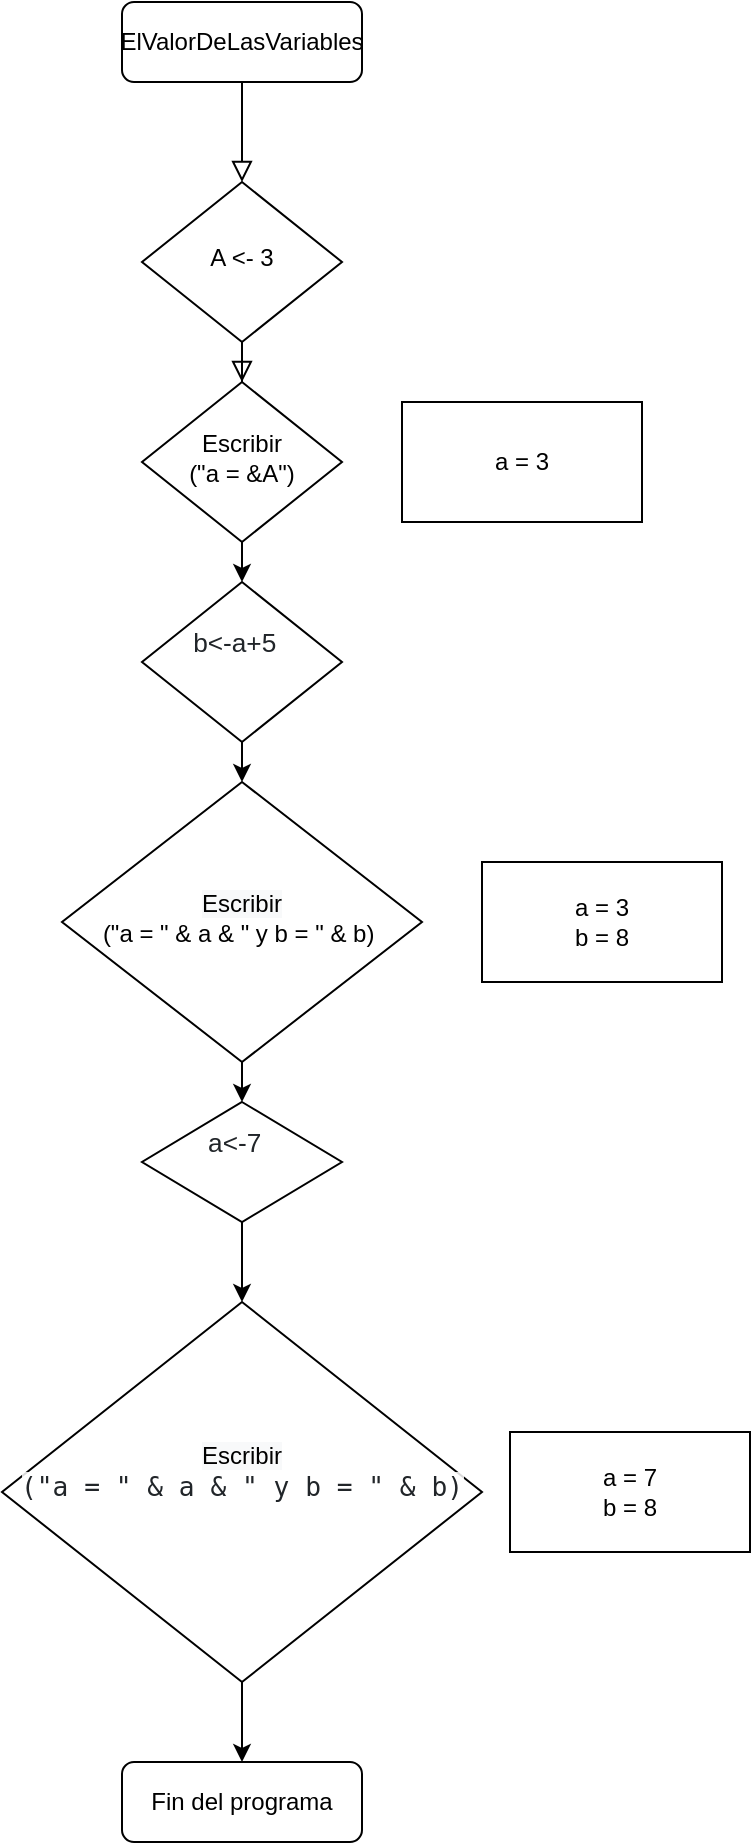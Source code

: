 <mxfile version="16.5.6" type="github">
  <diagram id="C5RBs43oDa-KdzZeNtuy" name="Page-1">
    <mxGraphModel dx="1422" dy="794" grid="1" gridSize="10" guides="1" tooltips="1" connect="1" arrows="1" fold="1" page="1" pageScale="1" pageWidth="827" pageHeight="1169" math="0" shadow="0">
      <root>
        <mxCell id="WIyWlLk6GJQsqaUBKTNV-0" />
        <mxCell id="WIyWlLk6GJQsqaUBKTNV-1" parent="WIyWlLk6GJQsqaUBKTNV-0" />
        <mxCell id="WIyWlLk6GJQsqaUBKTNV-2" value="" style="rounded=0;html=1;jettySize=auto;orthogonalLoop=1;fontSize=11;endArrow=block;endFill=0;endSize=8;strokeWidth=1;shadow=0;labelBackgroundColor=none;edgeStyle=orthogonalEdgeStyle;" parent="WIyWlLk6GJQsqaUBKTNV-1" source="WIyWlLk6GJQsqaUBKTNV-3" target="WIyWlLk6GJQsqaUBKTNV-6" edge="1">
          <mxGeometry relative="1" as="geometry" />
        </mxCell>
        <mxCell id="WIyWlLk6GJQsqaUBKTNV-3" value="ElValorDeLasVariables" style="rounded=1;whiteSpace=wrap;html=1;fontSize=12;glass=0;strokeWidth=1;shadow=0;" parent="WIyWlLk6GJQsqaUBKTNV-1" vertex="1">
          <mxGeometry x="160" y="80" width="120" height="40" as="geometry" />
        </mxCell>
        <mxCell id="WIyWlLk6GJQsqaUBKTNV-4" value="" style="rounded=0;html=1;jettySize=auto;orthogonalLoop=1;fontSize=11;endArrow=block;endFill=0;endSize=8;strokeWidth=1;shadow=0;labelBackgroundColor=none;edgeStyle=orthogonalEdgeStyle;" parent="WIyWlLk6GJQsqaUBKTNV-1" source="WIyWlLk6GJQsqaUBKTNV-6" target="WIyWlLk6GJQsqaUBKTNV-10" edge="1">
          <mxGeometry y="20" relative="1" as="geometry">
            <mxPoint as="offset" />
          </mxGeometry>
        </mxCell>
        <mxCell id="WIyWlLk6GJQsqaUBKTNV-6" value="A &amp;lt;- 3&lt;br&gt;" style="rhombus;whiteSpace=wrap;html=1;shadow=0;fontFamily=Helvetica;fontSize=12;align=center;strokeWidth=1;spacing=6;spacingTop=-4;" parent="WIyWlLk6GJQsqaUBKTNV-1" vertex="1">
          <mxGeometry x="170" y="170" width="100" height="80" as="geometry" />
        </mxCell>
        <mxCell id="sLj_Jrg6_xieLrdvxn8N-3" style="edgeStyle=orthogonalEdgeStyle;rounded=0;orthogonalLoop=1;jettySize=auto;html=1;exitX=0.5;exitY=1;exitDx=0;exitDy=0;entryX=0.5;entryY=0;entryDx=0;entryDy=0;" parent="WIyWlLk6GJQsqaUBKTNV-1" source="WIyWlLk6GJQsqaUBKTNV-10" target="sLj_Jrg6_xieLrdvxn8N-0" edge="1">
          <mxGeometry relative="1" as="geometry" />
        </mxCell>
        <mxCell id="WIyWlLk6GJQsqaUBKTNV-10" value="Escribir&lt;br&gt;(&quot;a = &amp;amp;A&quot;)" style="rhombus;whiteSpace=wrap;html=1;shadow=0;fontFamily=Helvetica;fontSize=12;align=center;strokeWidth=1;spacing=6;spacingTop=-4;" parent="WIyWlLk6GJQsqaUBKTNV-1" vertex="1">
          <mxGeometry x="170" y="270" width="100" height="80" as="geometry" />
        </mxCell>
        <mxCell id="sLj_Jrg6_xieLrdvxn8N-2" style="edgeStyle=orthogonalEdgeStyle;rounded=0;orthogonalLoop=1;jettySize=auto;html=1;exitX=0.5;exitY=1;exitDx=0;exitDy=0;entryX=0.5;entryY=0;entryDx=0;entryDy=0;" parent="WIyWlLk6GJQsqaUBKTNV-1" source="sLj_Jrg6_xieLrdvxn8N-0" target="sLj_Jrg6_xieLrdvxn8N-1" edge="1">
          <mxGeometry relative="1" as="geometry" />
        </mxCell>
        <mxCell id="sLj_Jrg6_xieLrdvxn8N-0" value="&lt;pre id=&quot;yui_3_17_2_1_1644251874829_26&quot; style=&quot;box-sizing: border-box ; font-family: , &amp;#34;menlo&amp;#34; , &amp;#34;monaco&amp;#34; , &amp;#34;consolas&amp;#34; , &amp;#34;liberation mono&amp;#34; , &amp;#34;courier new&amp;#34; , monospace ; font-size: 13.125px ; margin-top: 0px ; margin-bottom: 1rem ; overflow: auto ; color: rgb(33 , 37 , 41) ; text-align: left ; background-color: rgba(255 , 255 , 255 , 0.85)&quot;&gt;&lt;span style=&quot;color: inherit ; font-size: inherit ; font-family: &amp;#34;helvetica&amp;#34; ; white-space: normal&quot;&gt;b&amp;lt;-a+5&amp;nbsp;&amp;nbsp;&lt;/span&gt;&lt;br&gt;&lt;/pre&gt;" style="rhombus;whiteSpace=wrap;html=1;shadow=0;fontFamily=Helvetica;fontSize=12;align=center;strokeWidth=1;spacing=6;spacingTop=-4;" parent="WIyWlLk6GJQsqaUBKTNV-1" vertex="1">
          <mxGeometry x="170" y="370" width="100" height="80" as="geometry" />
        </mxCell>
        <mxCell id="sLj_Jrg6_xieLrdvxn8N-5" style="edgeStyle=orthogonalEdgeStyle;rounded=0;orthogonalLoop=1;jettySize=auto;html=1;exitX=0.5;exitY=1;exitDx=0;exitDy=0;entryX=0.5;entryY=0;entryDx=0;entryDy=0;" parent="WIyWlLk6GJQsqaUBKTNV-1" source="sLj_Jrg6_xieLrdvxn8N-1" target="sLj_Jrg6_xieLrdvxn8N-4" edge="1">
          <mxGeometry relative="1" as="geometry" />
        </mxCell>
        <mxCell id="sLj_Jrg6_xieLrdvxn8N-1" value="&lt;span style=&quot;color: inherit ; font-size: inherit ; text-align: left ; background-color: rgb(248 , 249 , 250)&quot;&gt;Escribir&lt;br&gt;&lt;/span&gt;&lt;span style=&quot;color: inherit ; font-size: inherit ; background-color: rgba(255 , 255 , 255 , 0.85) ; text-align: left&quot;&gt;(&quot;a = &quot; &amp;amp; a &amp;amp; &quot; y b = &quot; &amp;amp; b)&amp;nbsp;&lt;/span&gt;" style="rhombus;whiteSpace=wrap;html=1;shadow=0;fontFamily=Helvetica;fontSize=12;align=center;strokeWidth=1;spacing=6;spacingTop=-4;" parent="WIyWlLk6GJQsqaUBKTNV-1" vertex="1">
          <mxGeometry x="130" y="470" width="180" height="140" as="geometry" />
        </mxCell>
        <mxCell id="sLj_Jrg6_xieLrdvxn8N-7" style="edgeStyle=orthogonalEdgeStyle;rounded=0;orthogonalLoop=1;jettySize=auto;html=1;exitX=0.5;exitY=1;exitDx=0;exitDy=0;entryX=0.5;entryY=0;entryDx=0;entryDy=0;" parent="WIyWlLk6GJQsqaUBKTNV-1" source="sLj_Jrg6_xieLrdvxn8N-4" target="sLj_Jrg6_xieLrdvxn8N-6" edge="1">
          <mxGeometry relative="1" as="geometry" />
        </mxCell>
        <mxCell id="sLj_Jrg6_xieLrdvxn8N-4" value="&lt;pre id=&quot;yui_3_17_2_1_1644251874829_26&quot; style=&quot;box-sizing: border-box ; font-family: , &amp;#34;menlo&amp;#34; , &amp;#34;monaco&amp;#34; , &amp;#34;consolas&amp;#34; , &amp;#34;liberation mono&amp;#34; , &amp;#34;courier new&amp;#34; , monospace ; font-size: 13.125px ; margin-top: 0px ; margin-bottom: 1rem ; overflow: auto ; color: rgb(33 , 37 , 41) ; text-align: left ; background-color: rgba(255 , 255 , 255 , 0.85)&quot;&gt;&lt;span style=&quot;color: inherit ; font-size: inherit ; font-family: &amp;#34;helvetica&amp;#34; ; white-space: normal&quot;&gt;a&amp;lt;-7&amp;nbsp;&amp;nbsp;&lt;/span&gt;&lt;br&gt;&lt;/pre&gt;" style="rhombus;whiteSpace=wrap;html=1;shadow=0;fontFamily=Helvetica;fontSize=12;align=center;strokeWidth=1;spacing=6;spacingTop=-4;" parent="WIyWlLk6GJQsqaUBKTNV-1" vertex="1">
          <mxGeometry x="170" y="630" width="100" height="60" as="geometry" />
        </mxCell>
        <mxCell id="sLj_Jrg6_xieLrdvxn8N-9" style="edgeStyle=orthogonalEdgeStyle;rounded=0;orthogonalLoop=1;jettySize=auto;html=1;exitX=0.5;exitY=1;exitDx=0;exitDy=0;entryX=0.5;entryY=0;entryDx=0;entryDy=0;" parent="WIyWlLk6GJQsqaUBKTNV-1" source="sLj_Jrg6_xieLrdvxn8N-6" target="sLj_Jrg6_xieLrdvxn8N-8" edge="1">
          <mxGeometry relative="1" as="geometry" />
        </mxCell>
        <mxCell id="sLj_Jrg6_xieLrdvxn8N-6" value="&lt;span style=&quot;color: inherit ; font-size: inherit ; text-align: left ; background-color: rgb(248 , 249 , 250)&quot;&gt;Escribir&lt;br&gt;&lt;/span&gt;&lt;pre id=&quot;yui_3_17_2_1_1644251874829_26&quot; style=&quot;box-sizing: border-box ; font-family: , &amp;#34;menlo&amp;#34; , &amp;#34;monaco&amp;#34; , &amp;#34;consolas&amp;#34; , &amp;#34;liberation mono&amp;#34; , &amp;#34;courier new&amp;#34; , monospace ; font-size: 13.125px ; margin-top: 0px ; margin-bottom: 1rem ; overflow: auto ; color: rgb(33 , 37 , 41) ; text-align: left ; background-color: rgba(255 , 255 , 255 , 0.85)&quot;&gt;&lt;code id=&quot;yui_3_17_2_1_1644251874829_27&quot; style=&quot;box-sizing: border-box ; font-family: , &amp;#34;menlo&amp;#34; , &amp;#34;monaco&amp;#34; , &amp;#34;consolas&amp;#34; , &amp;#34;liberation mono&amp;#34; , &amp;#34;courier new&amp;#34; , monospace ; font-size: inherit ; color: inherit ; overflow-wrap: break-word ; word-break: normal&quot;&gt;(&quot;a = &quot; &amp;amp; a &amp;amp; &quot; y b = &quot; &amp;amp; b)&lt;/code&gt;&lt;/pre&gt;" style="rhombus;whiteSpace=wrap;html=1;shadow=0;fontFamily=Helvetica;fontSize=12;align=center;strokeWidth=1;spacing=6;spacingTop=-4;" parent="WIyWlLk6GJQsqaUBKTNV-1" vertex="1">
          <mxGeometry x="100" y="730" width="240" height="190" as="geometry" />
        </mxCell>
        <mxCell id="sLj_Jrg6_xieLrdvxn8N-8" value="Fin del programa" style="rounded=1;whiteSpace=wrap;html=1;fontSize=12;glass=0;strokeWidth=1;shadow=0;" parent="WIyWlLk6GJQsqaUBKTNV-1" vertex="1">
          <mxGeometry x="160" y="960" width="120" height="40" as="geometry" />
        </mxCell>
        <mxCell id="sLj_Jrg6_xieLrdvxn8N-10" value="a = 3" style="rounded=0;whiteSpace=wrap;html=1;" parent="WIyWlLk6GJQsqaUBKTNV-1" vertex="1">
          <mxGeometry x="300" y="280" width="120" height="60" as="geometry" />
        </mxCell>
        <mxCell id="sLj_Jrg6_xieLrdvxn8N-11" value="a = 3&lt;br&gt;b = 8" style="rounded=0;whiteSpace=wrap;html=1;" parent="WIyWlLk6GJQsqaUBKTNV-1" vertex="1">
          <mxGeometry x="340" y="510" width="120" height="60" as="geometry" />
        </mxCell>
        <mxCell id="sLj_Jrg6_xieLrdvxn8N-12" value="a = 7&lt;br&gt;b = 8" style="rounded=0;whiteSpace=wrap;html=1;" parent="WIyWlLk6GJQsqaUBKTNV-1" vertex="1">
          <mxGeometry x="354" y="795" width="120" height="60" as="geometry" />
        </mxCell>
      </root>
    </mxGraphModel>
  </diagram>
</mxfile>
